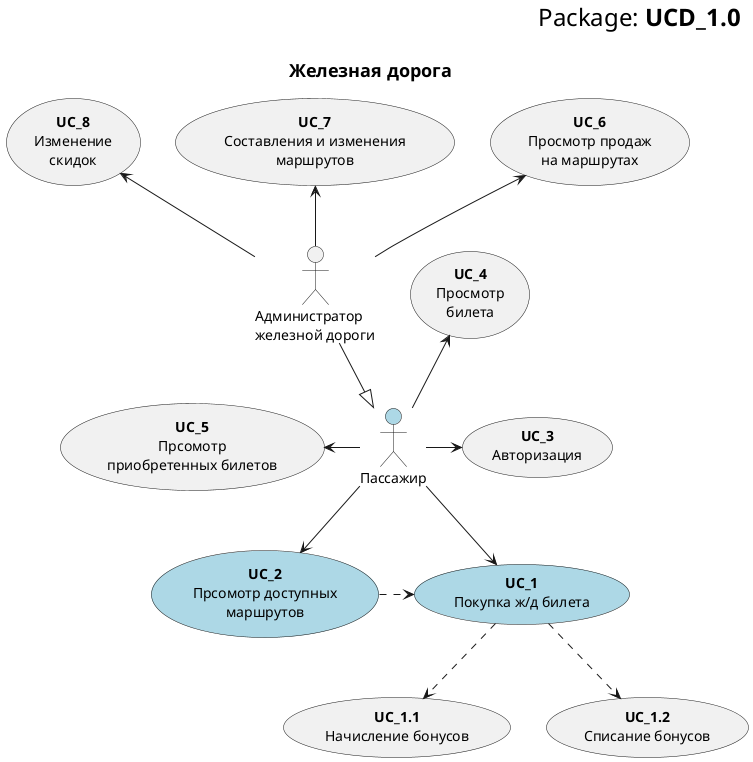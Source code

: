 @startuml UCD_1.0

right header
<font size=24 color=black>Package: <b>UCD_1.0

end header

title
<font size=18 color=black>Железная дорога
end title

actor "Пассажир"  as User #lightBlue
actor "Администратор\nжелезной дороги" as Admin 

usecase "<b>UC_1</b>\nПокупка ж/д билета" as UC_1  #lightBlue
usecase "<b>UC_2</b>\nПрсомотр доступных\nмаршрутов" as UC_2  #lightBlue
usecase "<b>UC_1.1</b>\nНачисление бонусов" as UC_1.1
usecase "<b>UC_1.2</b>\nСписание бонусов" as UC_1.2
usecase "<b>UC_3</b>\nАвторизация" as UC_3
usecase "<b>UC_4</b>\nПросмотр\nбилета" as UC_4
usecase "<b>UC_5</b>\nПрсомотр\nприобретенных билетов" as UC_5

usecase "<b>UC_6</b>\nПросмотр продаж\nна маршрутах" as UC_6
usecase "<b>UC_7</b>\nСоставления и изменения\nмаршрутов" as UC_7
usecase "<b>UC_8</b>\nИзменение\nскидок" as UC_8

User --> UC_1
User --> UC_2
User -> UC_3
User -u-> UC_4
User -l-> UC_5

UC_1 ..> UC_1.1
UC_1 ..> UC_1.2
UC_2 .> UC_1

Admin --|> User

Admin -u->UC_6
Admin -u->UC_7
Admin -u->UC_8

@enduml